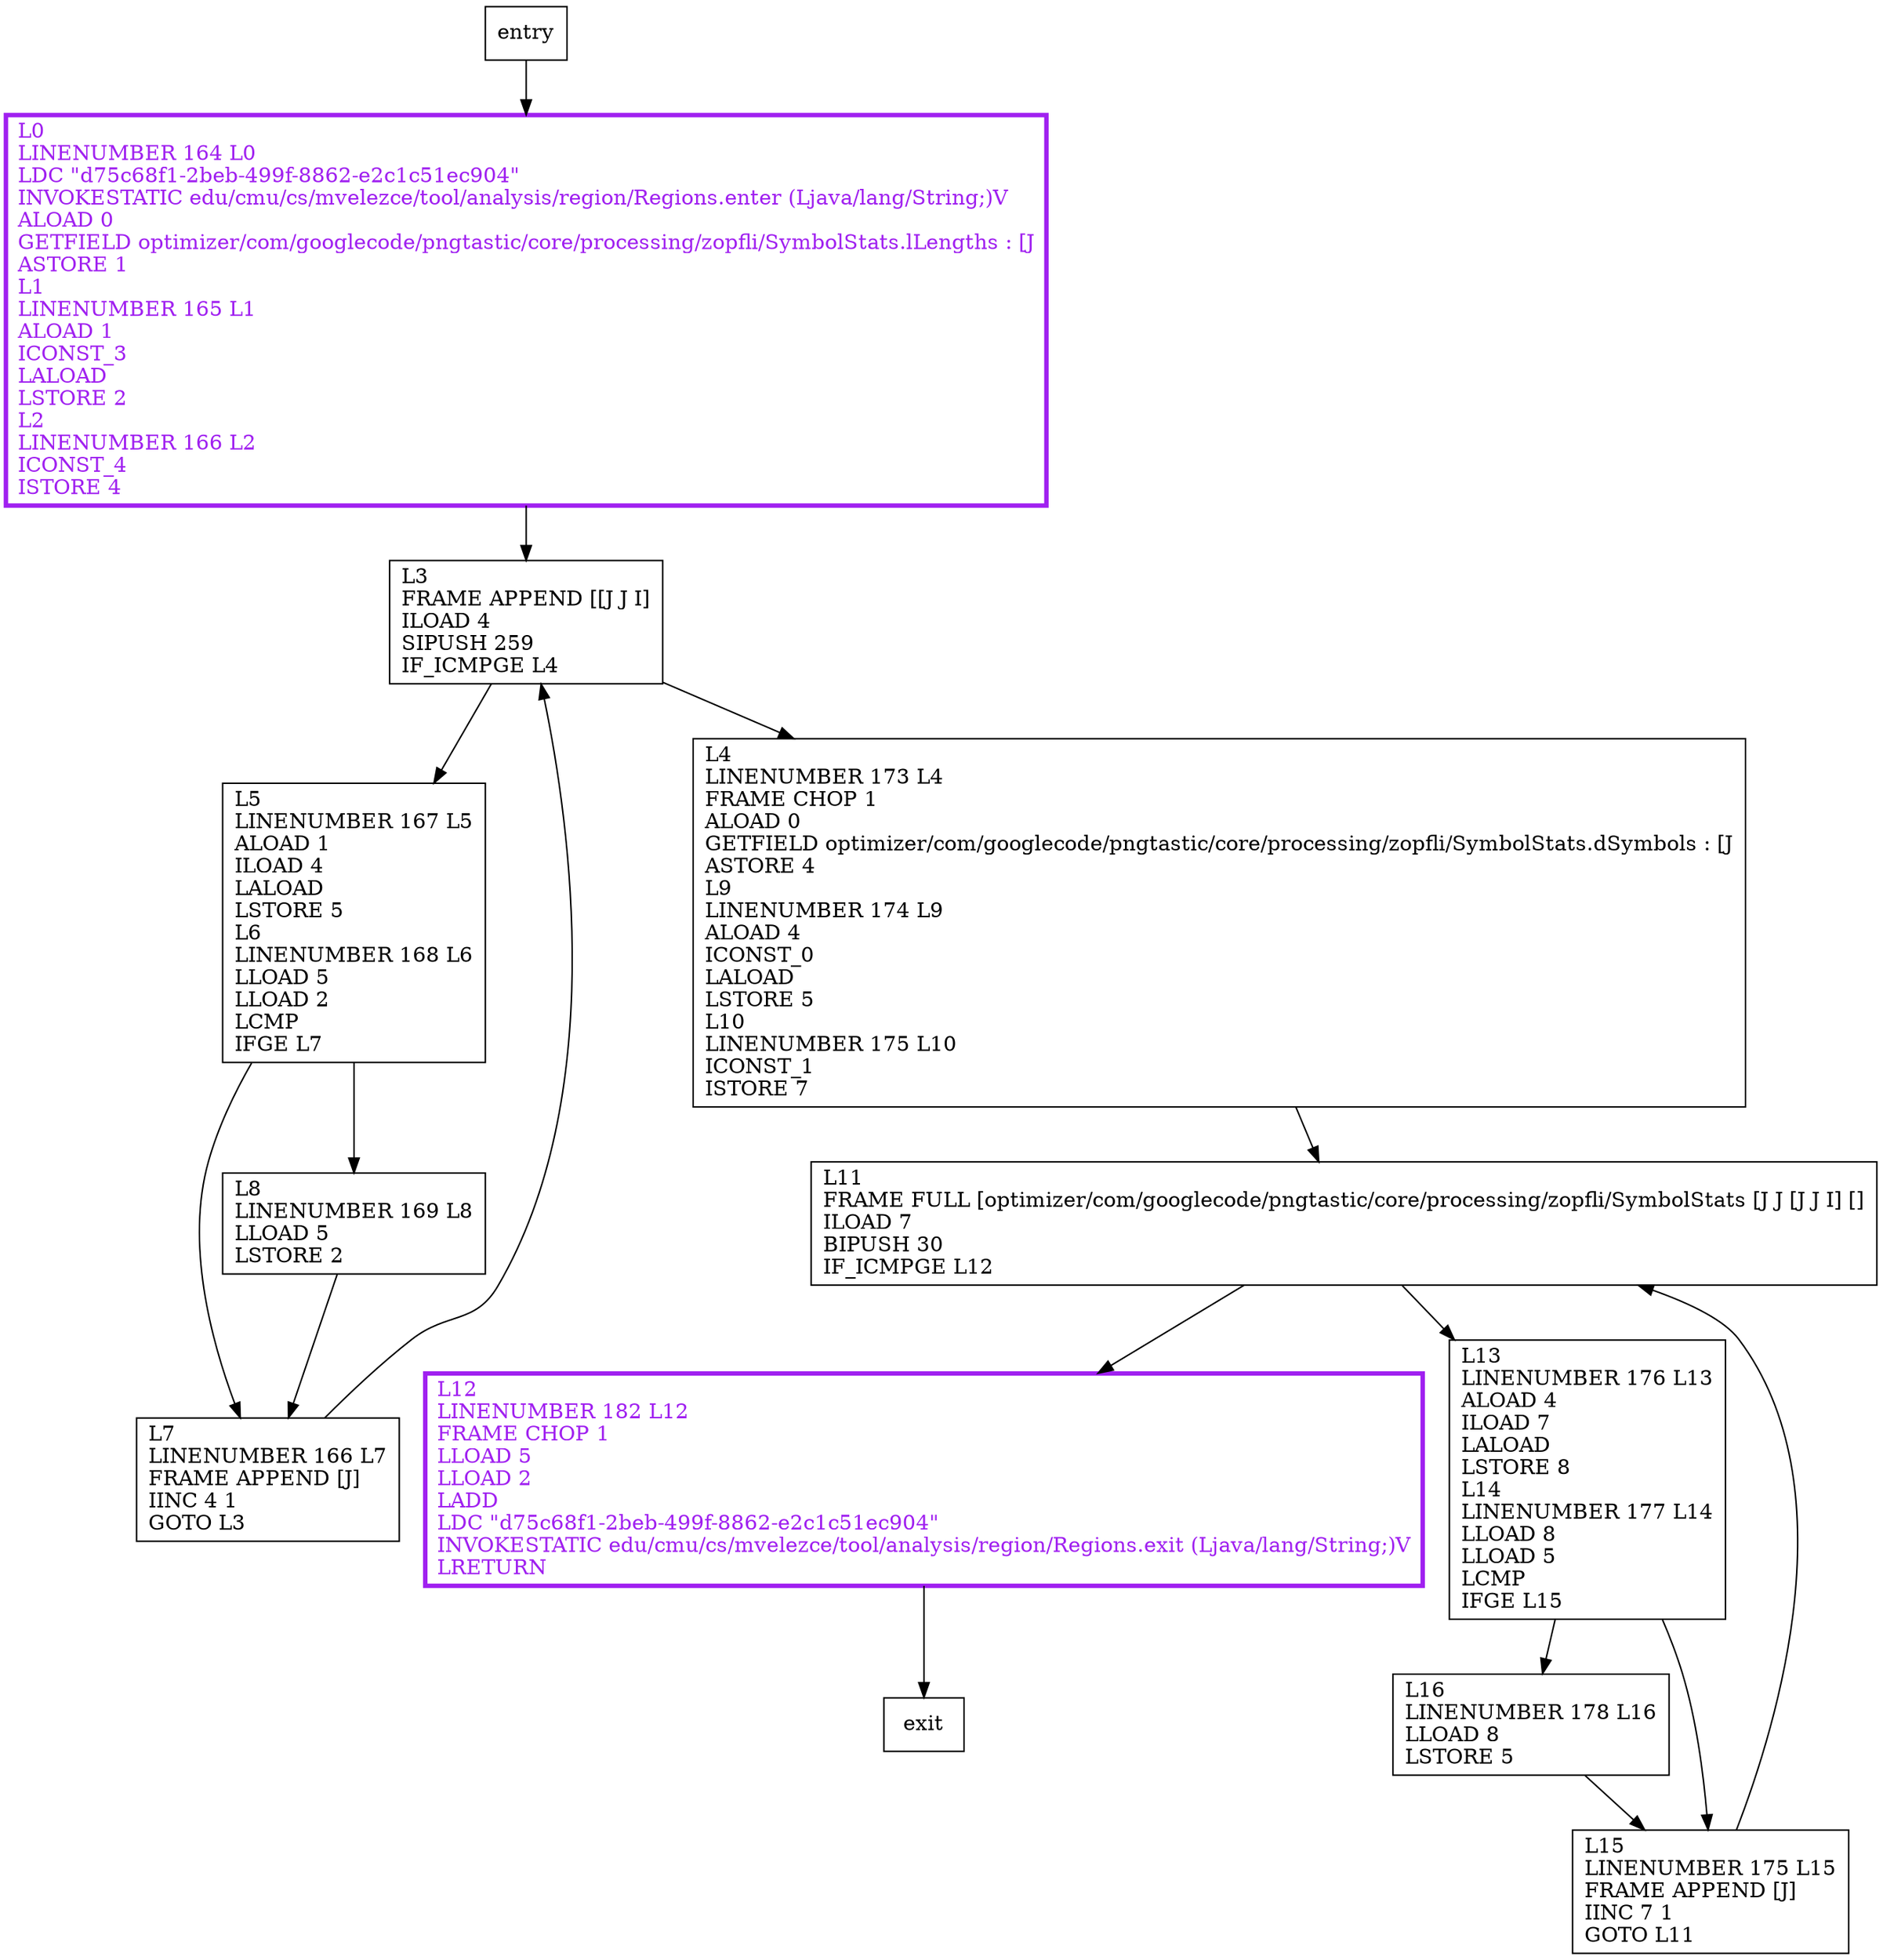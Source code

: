 digraph minCost {
node [shape=record];
1174694918 [label="L3\lFRAME APPEND [[J J I]\lILOAD 4\lSIPUSH 259\lIF_ICMPGE L4\l"];
154674411 [label="L12\lLINENUMBER 182 L12\lFRAME CHOP 1\lLLOAD 5\lLLOAD 2\lLADD\lLDC \"d75c68f1-2beb-499f-8862-e2c1c51ec904\"\lINVOKESTATIC edu/cmu/cs/mvelezce/tool/analysis/region/Regions.exit (Ljava/lang/String;)V\lLRETURN\l"];
314622131 [label="L16\lLINENUMBER 178 L16\lLLOAD 8\lLSTORE 5\l"];
1234654510 [label="L7\lLINENUMBER 166 L7\lFRAME APPEND [J]\lIINC 4 1\lGOTO L3\l"];
233300371 [label="L0\lLINENUMBER 164 L0\lLDC \"d75c68f1-2beb-499f-8862-e2c1c51ec904\"\lINVOKESTATIC edu/cmu/cs/mvelezce/tool/analysis/region/Regions.enter (Ljava/lang/String;)V\lALOAD 0\lGETFIELD optimizer/com/googlecode/pngtastic/core/processing/zopfli/SymbolStats.lLengths : [J\lASTORE 1\lL1\lLINENUMBER 165 L1\lALOAD 1\lICONST_3\lLALOAD\lLSTORE 2\lL2\lLINENUMBER 166 L2\lICONST_4\lISTORE 4\l"];
2077150966 [label="L8\lLINENUMBER 169 L8\lLLOAD 5\lLSTORE 2\l"];
1519890812 [label="L11\lFRAME FULL [optimizer/com/googlecode/pngtastic/core/processing/zopfli/SymbolStats [J J [J J I] []\lILOAD 7\lBIPUSH 30\lIF_ICMPGE L12\l"];
904872862 [label="L5\lLINENUMBER 167 L5\lALOAD 1\lILOAD 4\lLALOAD\lLSTORE 5\lL6\lLINENUMBER 168 L6\lLLOAD 5\lLLOAD 2\lLCMP\lIFGE L7\l"];
2062888647 [label="L13\lLINENUMBER 176 L13\lALOAD 4\lILOAD 7\lLALOAD\lLSTORE 8\lL14\lLINENUMBER 177 L14\lLLOAD 8\lLLOAD 5\lLCMP\lIFGE L15\l"];
2009196049 [label="L15\lLINENUMBER 175 L15\lFRAME APPEND [J]\lIINC 7 1\lGOTO L11\l"];
333828675 [label="L4\lLINENUMBER 173 L4\lFRAME CHOP 1\lALOAD 0\lGETFIELD optimizer/com/googlecode/pngtastic/core/processing/zopfli/SymbolStats.dSymbols : [J\lASTORE 4\lL9\lLINENUMBER 174 L9\lALOAD 4\lICONST_0\lLALOAD\lLSTORE 5\lL10\lLINENUMBER 175 L10\lICONST_1\lISTORE 7\l"];
entry;
exit;
1174694918 -> 904872862;
1174694918 -> 333828675;
2077150966 -> 1234654510;
1519890812 -> 154674411;
1519890812 -> 2062888647;
2009196049 -> 1519890812;
333828675 -> 1519890812;
entry -> 233300371;
154674411 -> exit;
314622131 -> 2009196049;
1234654510 -> 1174694918;
233300371 -> 1174694918;
904872862 -> 1234654510;
904872862 -> 2077150966;
2062888647 -> 314622131;
2062888647 -> 2009196049;
154674411[fontcolor="purple", penwidth=3, color="purple"];
233300371[fontcolor="purple", penwidth=3, color="purple"];
}
